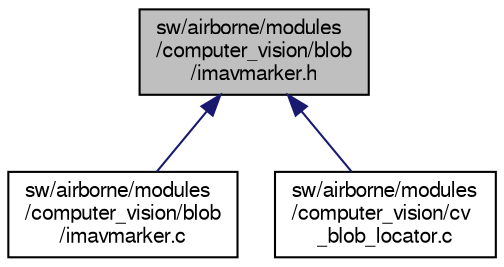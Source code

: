 digraph "sw/airborne/modules/computer_vision/blob/imavmarker.h"
{
  edge [fontname="FreeSans",fontsize="10",labelfontname="FreeSans",labelfontsize="10"];
  node [fontname="FreeSans",fontsize="10",shape=record];
  Node1 [label="sw/airborne/modules\l/computer_vision/blob\l/imavmarker.h",height=0.2,width=0.4,color="black", fillcolor="grey75", style="filled", fontcolor="black"];
  Node1 -> Node2 [dir="back",color="midnightblue",fontsize="10",style="solid",fontname="FreeSans"];
  Node2 [label="sw/airborne/modules\l/computer_vision/blob\l/imavmarker.c",height=0.2,width=0.4,color="black", fillcolor="white", style="filled",URL="$imavmarker_8c.html",tooltip="Find a IMAV pattern. "];
  Node1 -> Node3 [dir="back",color="midnightblue",fontsize="10",style="solid",fontname="FreeSans"];
  Node3 [label="sw/airborne/modules\l/computer_vision/cv\l_blob_locator.c",height=0.2,width=0.4,color="black", fillcolor="white", style="filled",URL="$cv__blob__locator_8c.html"];
}
